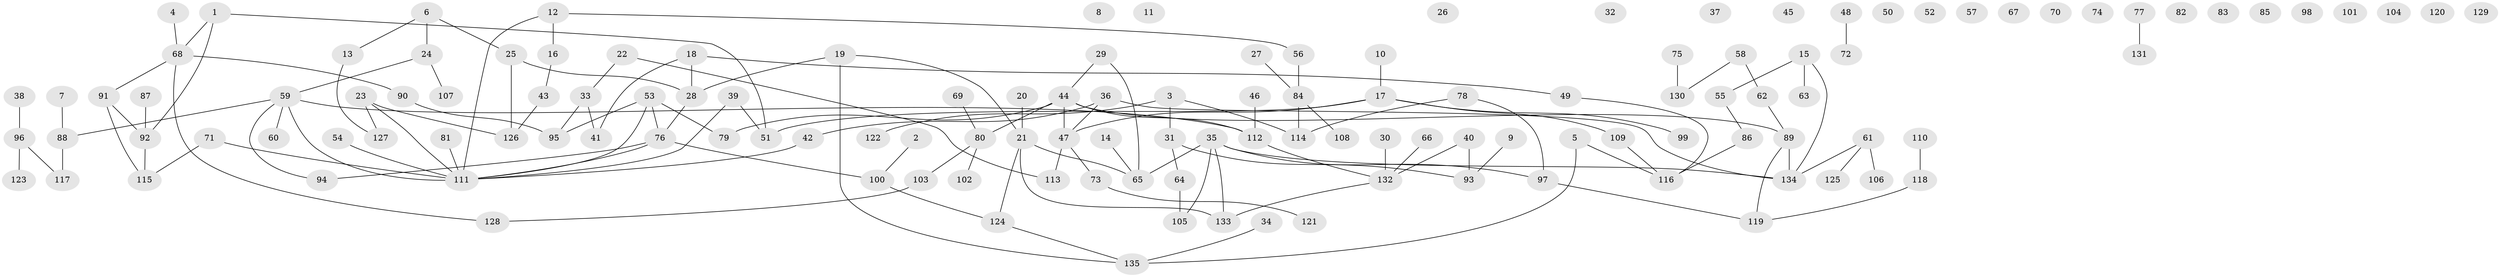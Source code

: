 // coarse degree distribution, {0: 0.4074074074074074, 1: 0.25925925925925924, 2: 0.12962962962962962, 6: 0.05555555555555555, 3: 0.037037037037037035, 7: 0.037037037037037035, 8: 0.037037037037037035, 5: 0.037037037037037035}
// Generated by graph-tools (version 1.1) at 2025/44/03/04/25 21:44:16]
// undirected, 135 vertices, 142 edges
graph export_dot {
graph [start="1"]
  node [color=gray90,style=filled];
  1;
  2;
  3;
  4;
  5;
  6;
  7;
  8;
  9;
  10;
  11;
  12;
  13;
  14;
  15;
  16;
  17;
  18;
  19;
  20;
  21;
  22;
  23;
  24;
  25;
  26;
  27;
  28;
  29;
  30;
  31;
  32;
  33;
  34;
  35;
  36;
  37;
  38;
  39;
  40;
  41;
  42;
  43;
  44;
  45;
  46;
  47;
  48;
  49;
  50;
  51;
  52;
  53;
  54;
  55;
  56;
  57;
  58;
  59;
  60;
  61;
  62;
  63;
  64;
  65;
  66;
  67;
  68;
  69;
  70;
  71;
  72;
  73;
  74;
  75;
  76;
  77;
  78;
  79;
  80;
  81;
  82;
  83;
  84;
  85;
  86;
  87;
  88;
  89;
  90;
  91;
  92;
  93;
  94;
  95;
  96;
  97;
  98;
  99;
  100;
  101;
  102;
  103;
  104;
  105;
  106;
  107;
  108;
  109;
  110;
  111;
  112;
  113;
  114;
  115;
  116;
  117;
  118;
  119;
  120;
  121;
  122;
  123;
  124;
  125;
  126;
  127;
  128;
  129;
  130;
  131;
  132;
  133;
  134;
  135;
  1 -- 51;
  1 -- 68;
  1 -- 92;
  2 -- 100;
  3 -- 31;
  3 -- 114;
  3 -- 122;
  4 -- 68;
  5 -- 116;
  5 -- 135;
  6 -- 13;
  6 -- 24;
  6 -- 25;
  7 -- 88;
  9 -- 93;
  10 -- 17;
  12 -- 16;
  12 -- 56;
  12 -- 111;
  13 -- 127;
  14 -- 65;
  15 -- 55;
  15 -- 63;
  15 -- 134;
  16 -- 43;
  17 -- 47;
  17 -- 51;
  17 -- 99;
  17 -- 109;
  18 -- 28;
  18 -- 41;
  18 -- 49;
  19 -- 21;
  19 -- 28;
  19 -- 135;
  20 -- 21;
  21 -- 65;
  21 -- 124;
  21 -- 133;
  22 -- 33;
  22 -- 113;
  23 -- 111;
  23 -- 126;
  23 -- 127;
  24 -- 59;
  24 -- 107;
  25 -- 28;
  25 -- 126;
  27 -- 84;
  28 -- 76;
  29 -- 44;
  29 -- 65;
  30 -- 132;
  31 -- 64;
  31 -- 93;
  33 -- 41;
  33 -- 95;
  34 -- 135;
  35 -- 65;
  35 -- 97;
  35 -- 105;
  35 -- 133;
  35 -- 134;
  36 -- 42;
  36 -- 47;
  36 -- 134;
  38 -- 96;
  39 -- 51;
  39 -- 111;
  40 -- 93;
  40 -- 132;
  42 -- 111;
  43 -- 126;
  44 -- 47;
  44 -- 79;
  44 -- 80;
  44 -- 89;
  44 -- 112;
  46 -- 112;
  47 -- 73;
  47 -- 113;
  48 -- 72;
  49 -- 116;
  53 -- 76;
  53 -- 79;
  53 -- 95;
  53 -- 111;
  54 -- 111;
  55 -- 86;
  56 -- 84;
  58 -- 62;
  58 -- 130;
  59 -- 60;
  59 -- 88;
  59 -- 94;
  59 -- 111;
  59 -- 112;
  61 -- 106;
  61 -- 125;
  61 -- 134;
  62 -- 89;
  64 -- 105;
  66 -- 132;
  68 -- 90;
  68 -- 91;
  68 -- 128;
  69 -- 80;
  71 -- 111;
  71 -- 115;
  73 -- 121;
  75 -- 130;
  76 -- 94;
  76 -- 100;
  76 -- 111;
  77 -- 131;
  78 -- 97;
  78 -- 114;
  80 -- 102;
  80 -- 103;
  81 -- 111;
  84 -- 108;
  84 -- 114;
  86 -- 116;
  87 -- 92;
  88 -- 117;
  89 -- 119;
  89 -- 134;
  90 -- 95;
  91 -- 92;
  91 -- 115;
  92 -- 115;
  96 -- 117;
  96 -- 123;
  97 -- 119;
  100 -- 124;
  103 -- 128;
  109 -- 116;
  110 -- 118;
  112 -- 132;
  118 -- 119;
  124 -- 135;
  132 -- 133;
}
